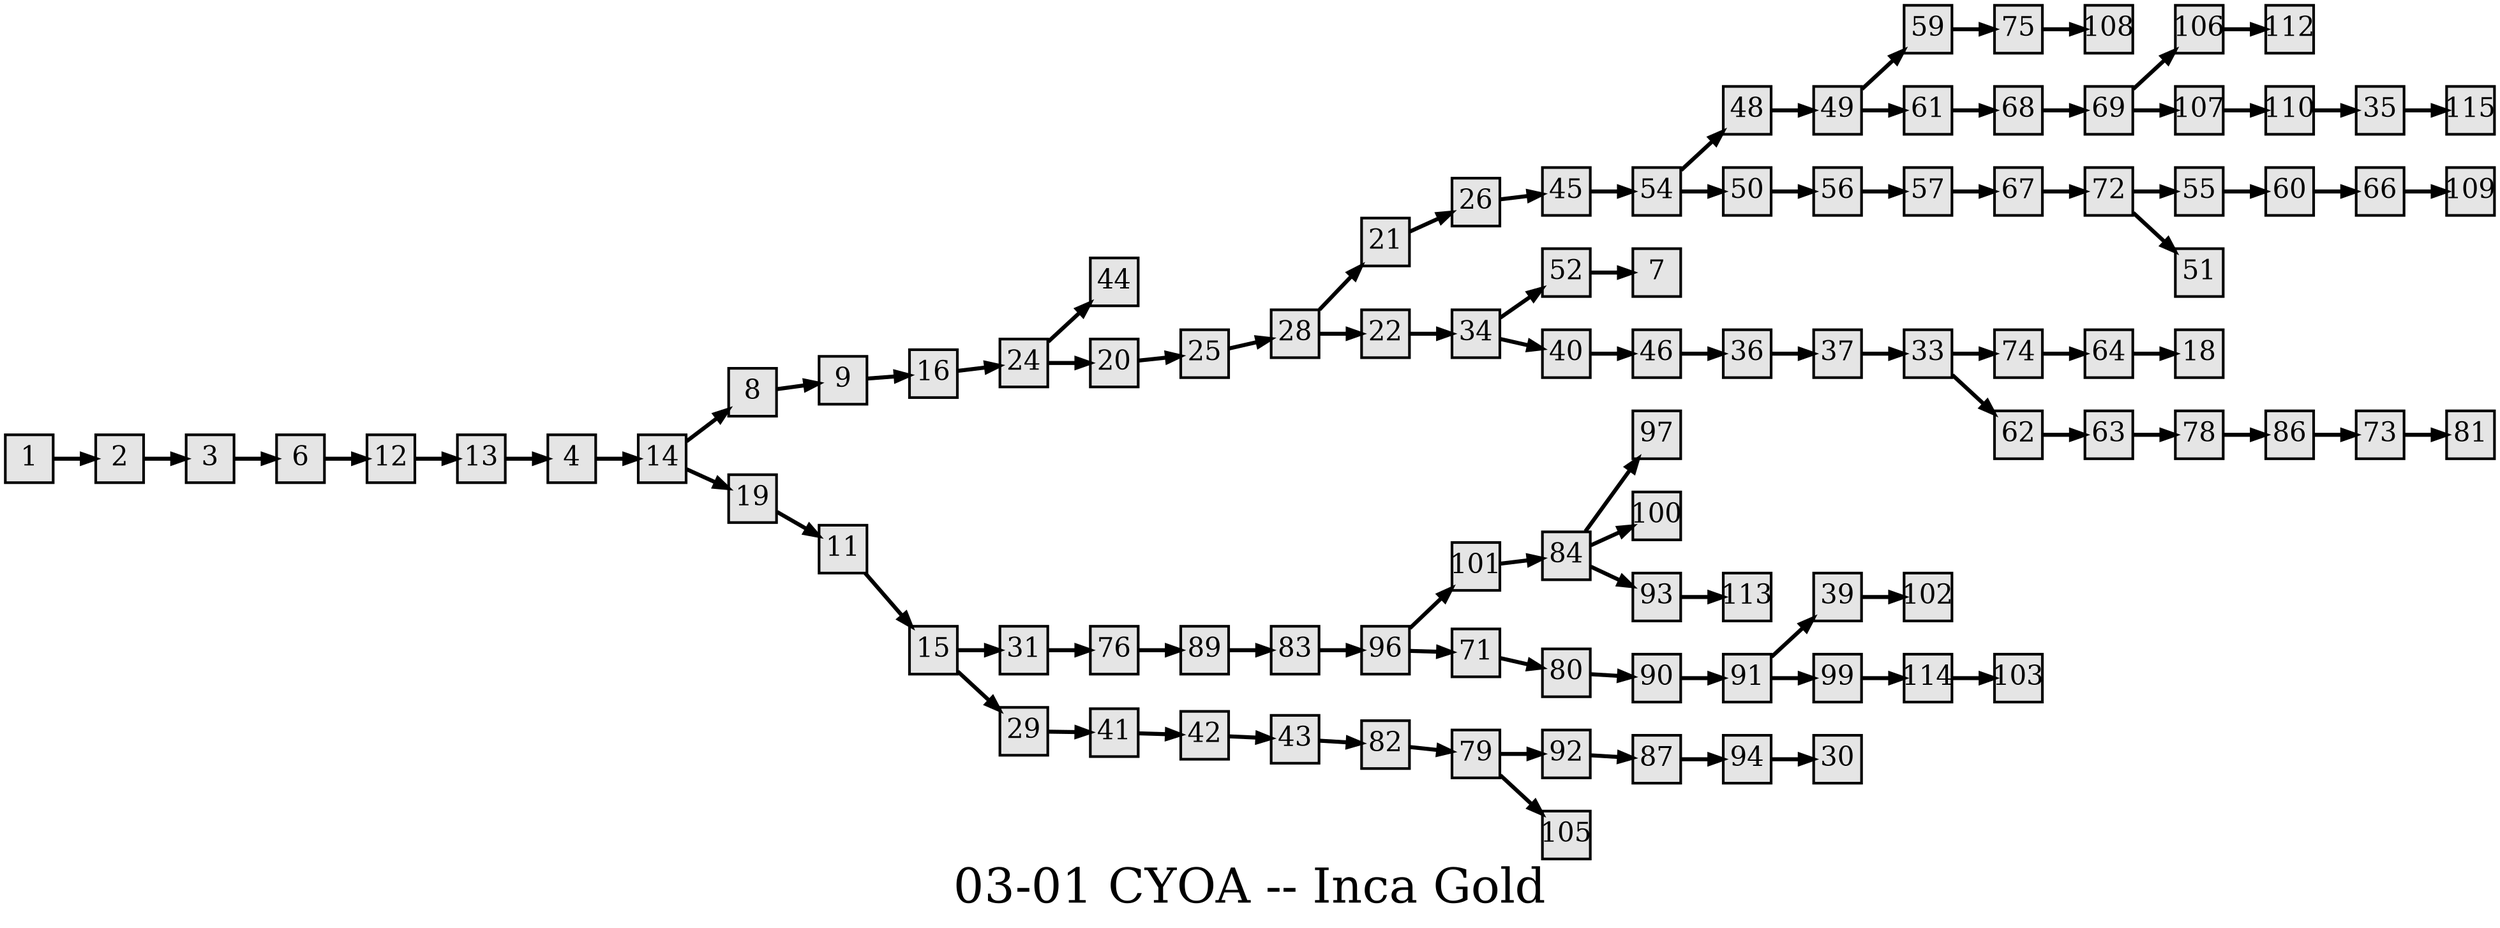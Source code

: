 digraph g{
  graph [ label="03-01 CYOA -- Inca Gold" rankdir=LR, ordering=out, fontsize=36, nodesep="0.35", ranksep="0.45"];
  node  [shape=rect, penwidth=2, fontsize=20, style=filled, fillcolor=grey90, margin="0,0", labelfloat=true, regular=true, fixedsize=true];
  edge  [labelfloat=true, penwidth=3, fontsize=12];
  // ---;
  // group  : Katz;
  // id     :;
  // gbid   :;
  // series : CYOA;
  // title  :;
  // author :;
  // credit:;
  // - name : Sarah Cifranic;
  // role : encoder;
  // date : 2017-08-18;
  // - name : Jeremy Douglass;
  // role : editor;
  // date : 2017-10-19;
  // render:;
  // - name   : small;
  // styles : gvStyles-small.txt;
  // engine : dot;
  // comment: >;
  
  // ---;
  
  // From | To | Label;
  
  1 -> 2;
  2 -> 3;
  3 -> 6;
  4 -> 14;
  6 -> 12;
  8 -> 9;
  9 -> 16;
  11 -> 15;
  12 -> 13;
  13 -> 4;
  14 -> 8;
  14 -> 19;
  15 -> 31;
  15 -> 29;
  16 -> 24;
  19 -> 11;
  20 -> 25;
  21 -> 26;
  22 -> 34;
  24 -> 44;
  24 -> 20;
  25 -> 28;
  26 -> 45;
  28 -> 21;
  28 -> 22;
  29 -> 41;
  31 -> 76;
  33 -> 74;
  33 -> 62;
  34 -> 52;
  34 -> 40;
  35 -> 115;
  36 -> 37;
  37 -> 33;
  39 -> 102;
  40 -> 46;
  41 -> 42;
  42 -> 43;
  43 -> 82;
  45 -> 54;
  46 -> 36;
  48 -> 49;
  49 -> 59;
  49 -> 61;
  50 -> 56;
  52 -> 7;
  54 -> 48;
  54 -> 50;
  55 -> 60;
  56 -> 57;
  57 -> 67;
  59 -> 75;
  60 -> 66;
  61 -> 68;
  62 -> 63;
  63 -> 78;
  64 -> 18;
  66 -> 109;
  67 -> 72;
  68 -> 69;
  69 -> 106;
  69 -> 107;
  71 -> 80;
  72 -> 55;
  72 -> 51;
  73 -> 81;
  74 -> 64;
  75 -> 108;
  76 -> 89;
  78 -> 86;
  79 -> 92;
  79 -> 105;
  80 -> 90;
  82 -> 79;
  83 -> 96;
  84 -> 97;
  84 -> 100;
  84 -> 93;
  86 -> 73;
  87 -> 94;
  89 -> 83;
  90 -> 91;
  91 -> 39;
  91 -> 99;
  92 -> 87;
  93 -> 113;
  94 -> 30;
  96 -> 101;
  96 -> 71;
  99 -> 114;
  101 -> 84;
  106 -> 112;
  107 -> 110;
  110 -> 35;
  114 -> 103;
  
}

